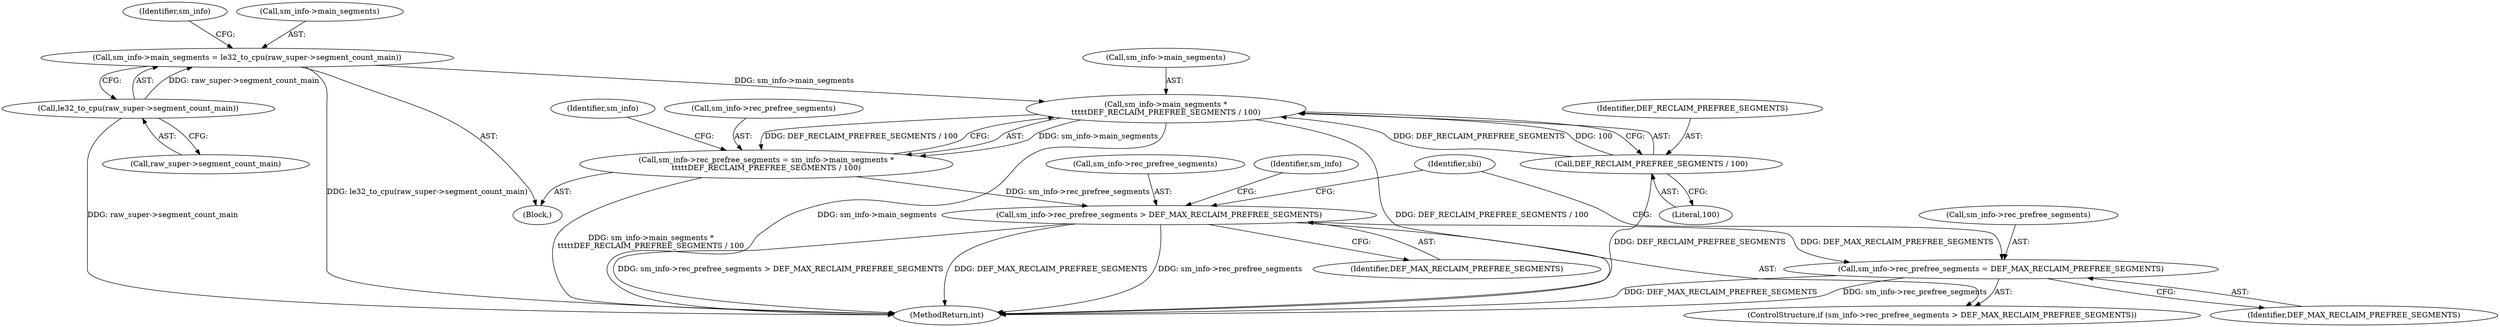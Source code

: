 digraph "0_linux_d4fdf8ba0e5808ba9ad6b44337783bd9935e0982@API" {
"1000194" [label="(Call,sm_info->main_segments *\n\t\t\t\t\tDEF_RECLAIM_PREFREE_SEGMENTS / 100)"];
"1000174" [label="(Call,sm_info->main_segments = le32_to_cpu(raw_super->segment_count_main))"];
"1000178" [label="(Call,le32_to_cpu(raw_super->segment_count_main))"];
"1000198" [label="(Call,DEF_RECLAIM_PREFREE_SEGMENTS / 100)"];
"1000190" [label="(Call,sm_info->rec_prefree_segments = sm_info->main_segments *\n\t\t\t\t\tDEF_RECLAIM_PREFREE_SEGMENTS / 100)"];
"1000202" [label="(Call,sm_info->rec_prefree_segments > DEF_MAX_RECLAIM_PREFREE_SEGMENTS)"];
"1000207" [label="(Call,sm_info->rec_prefree_segments = DEF_MAX_RECLAIM_PREFREE_SEGMENTS)"];
"1000201" [label="(ControlStructure,if (sm_info->rec_prefree_segments > DEF_MAX_RECLAIM_PREFREE_SEGMENTS))"];
"1000184" [label="(Identifier,sm_info)"];
"1000179" [label="(Call,raw_super->segment_count_main)"];
"1000312" [label="(MethodReturn,int)"];
"1000104" [label="(Block,)"];
"1000174" [label="(Call,sm_info->main_segments = le32_to_cpu(raw_super->segment_count_main))"];
"1000178" [label="(Call,le32_to_cpu(raw_super->segment_count_main))"];
"1000204" [label="(Identifier,sm_info)"];
"1000215" [label="(Identifier,sbi)"];
"1000199" [label="(Identifier,DEF_RECLAIM_PREFREE_SEGMENTS)"];
"1000191" [label="(Call,sm_info->rec_prefree_segments)"];
"1000209" [label="(Identifier,sm_info)"];
"1000198" [label="(Call,DEF_RECLAIM_PREFREE_SEGMENTS / 100)"];
"1000195" [label="(Call,sm_info->main_segments)"];
"1000200" [label="(Literal,100)"];
"1000207" [label="(Call,sm_info->rec_prefree_segments = DEF_MAX_RECLAIM_PREFREE_SEGMENTS)"];
"1000175" [label="(Call,sm_info->main_segments)"];
"1000194" [label="(Call,sm_info->main_segments *\n\t\t\t\t\tDEF_RECLAIM_PREFREE_SEGMENTS / 100)"];
"1000203" [label="(Call,sm_info->rec_prefree_segments)"];
"1000208" [label="(Call,sm_info->rec_prefree_segments)"];
"1000202" [label="(Call,sm_info->rec_prefree_segments > DEF_MAX_RECLAIM_PREFREE_SEGMENTS)"];
"1000190" [label="(Call,sm_info->rec_prefree_segments = sm_info->main_segments *\n\t\t\t\t\tDEF_RECLAIM_PREFREE_SEGMENTS / 100)"];
"1000211" [label="(Identifier,DEF_MAX_RECLAIM_PREFREE_SEGMENTS)"];
"1000206" [label="(Identifier,DEF_MAX_RECLAIM_PREFREE_SEGMENTS)"];
"1000194" -> "1000190"  [label="AST: "];
"1000194" -> "1000198"  [label="CFG: "];
"1000195" -> "1000194"  [label="AST: "];
"1000198" -> "1000194"  [label="AST: "];
"1000190" -> "1000194"  [label="CFG: "];
"1000194" -> "1000312"  [label="DDG: sm_info->main_segments"];
"1000194" -> "1000312"  [label="DDG: DEF_RECLAIM_PREFREE_SEGMENTS / 100"];
"1000194" -> "1000190"  [label="DDG: sm_info->main_segments"];
"1000194" -> "1000190"  [label="DDG: DEF_RECLAIM_PREFREE_SEGMENTS / 100"];
"1000174" -> "1000194"  [label="DDG: sm_info->main_segments"];
"1000198" -> "1000194"  [label="DDG: DEF_RECLAIM_PREFREE_SEGMENTS"];
"1000198" -> "1000194"  [label="DDG: 100"];
"1000174" -> "1000104"  [label="AST: "];
"1000174" -> "1000178"  [label="CFG: "];
"1000175" -> "1000174"  [label="AST: "];
"1000178" -> "1000174"  [label="AST: "];
"1000184" -> "1000174"  [label="CFG: "];
"1000174" -> "1000312"  [label="DDG: le32_to_cpu(raw_super->segment_count_main)"];
"1000178" -> "1000174"  [label="DDG: raw_super->segment_count_main"];
"1000178" -> "1000179"  [label="CFG: "];
"1000179" -> "1000178"  [label="AST: "];
"1000178" -> "1000312"  [label="DDG: raw_super->segment_count_main"];
"1000198" -> "1000200"  [label="CFG: "];
"1000199" -> "1000198"  [label="AST: "];
"1000200" -> "1000198"  [label="AST: "];
"1000198" -> "1000312"  [label="DDG: DEF_RECLAIM_PREFREE_SEGMENTS"];
"1000190" -> "1000104"  [label="AST: "];
"1000191" -> "1000190"  [label="AST: "];
"1000204" -> "1000190"  [label="CFG: "];
"1000190" -> "1000312"  [label="DDG: sm_info->main_segments *\n\t\t\t\t\tDEF_RECLAIM_PREFREE_SEGMENTS / 100"];
"1000190" -> "1000202"  [label="DDG: sm_info->rec_prefree_segments"];
"1000202" -> "1000201"  [label="AST: "];
"1000202" -> "1000206"  [label="CFG: "];
"1000203" -> "1000202"  [label="AST: "];
"1000206" -> "1000202"  [label="AST: "];
"1000209" -> "1000202"  [label="CFG: "];
"1000215" -> "1000202"  [label="CFG: "];
"1000202" -> "1000312"  [label="DDG: DEF_MAX_RECLAIM_PREFREE_SEGMENTS"];
"1000202" -> "1000312"  [label="DDG: sm_info->rec_prefree_segments"];
"1000202" -> "1000312"  [label="DDG: sm_info->rec_prefree_segments > DEF_MAX_RECLAIM_PREFREE_SEGMENTS"];
"1000202" -> "1000207"  [label="DDG: DEF_MAX_RECLAIM_PREFREE_SEGMENTS"];
"1000207" -> "1000201"  [label="AST: "];
"1000207" -> "1000211"  [label="CFG: "];
"1000208" -> "1000207"  [label="AST: "];
"1000211" -> "1000207"  [label="AST: "];
"1000215" -> "1000207"  [label="CFG: "];
"1000207" -> "1000312"  [label="DDG: sm_info->rec_prefree_segments"];
"1000207" -> "1000312"  [label="DDG: DEF_MAX_RECLAIM_PREFREE_SEGMENTS"];
}
